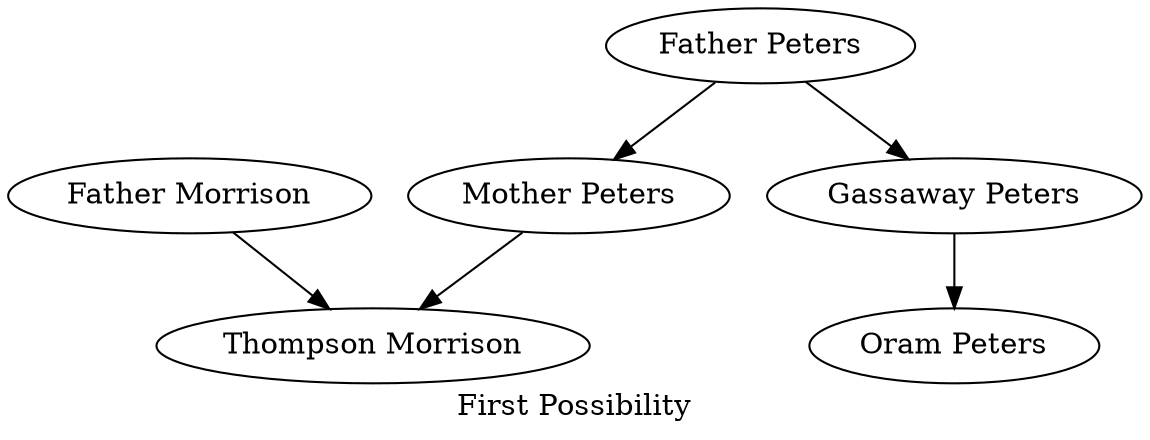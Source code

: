 

digraph FirstPossibility {
    label="First Possibility";
    Self [label="Thompson Morrison"];
    Father [label="Father Morrison"];
    Mother [label="Mother Peters"];
    UncleInLaw [label="Gassaway Peters"];
    Cousin [label="Oram Peters"];
    Grandfather [label="Father Peters"];
    Father -> Self;
    Mother -> Self;
    Grandfather -> Mother;
    Grandfather -> UncleInLaw;
    UncleInLaw -> Cousin;

}